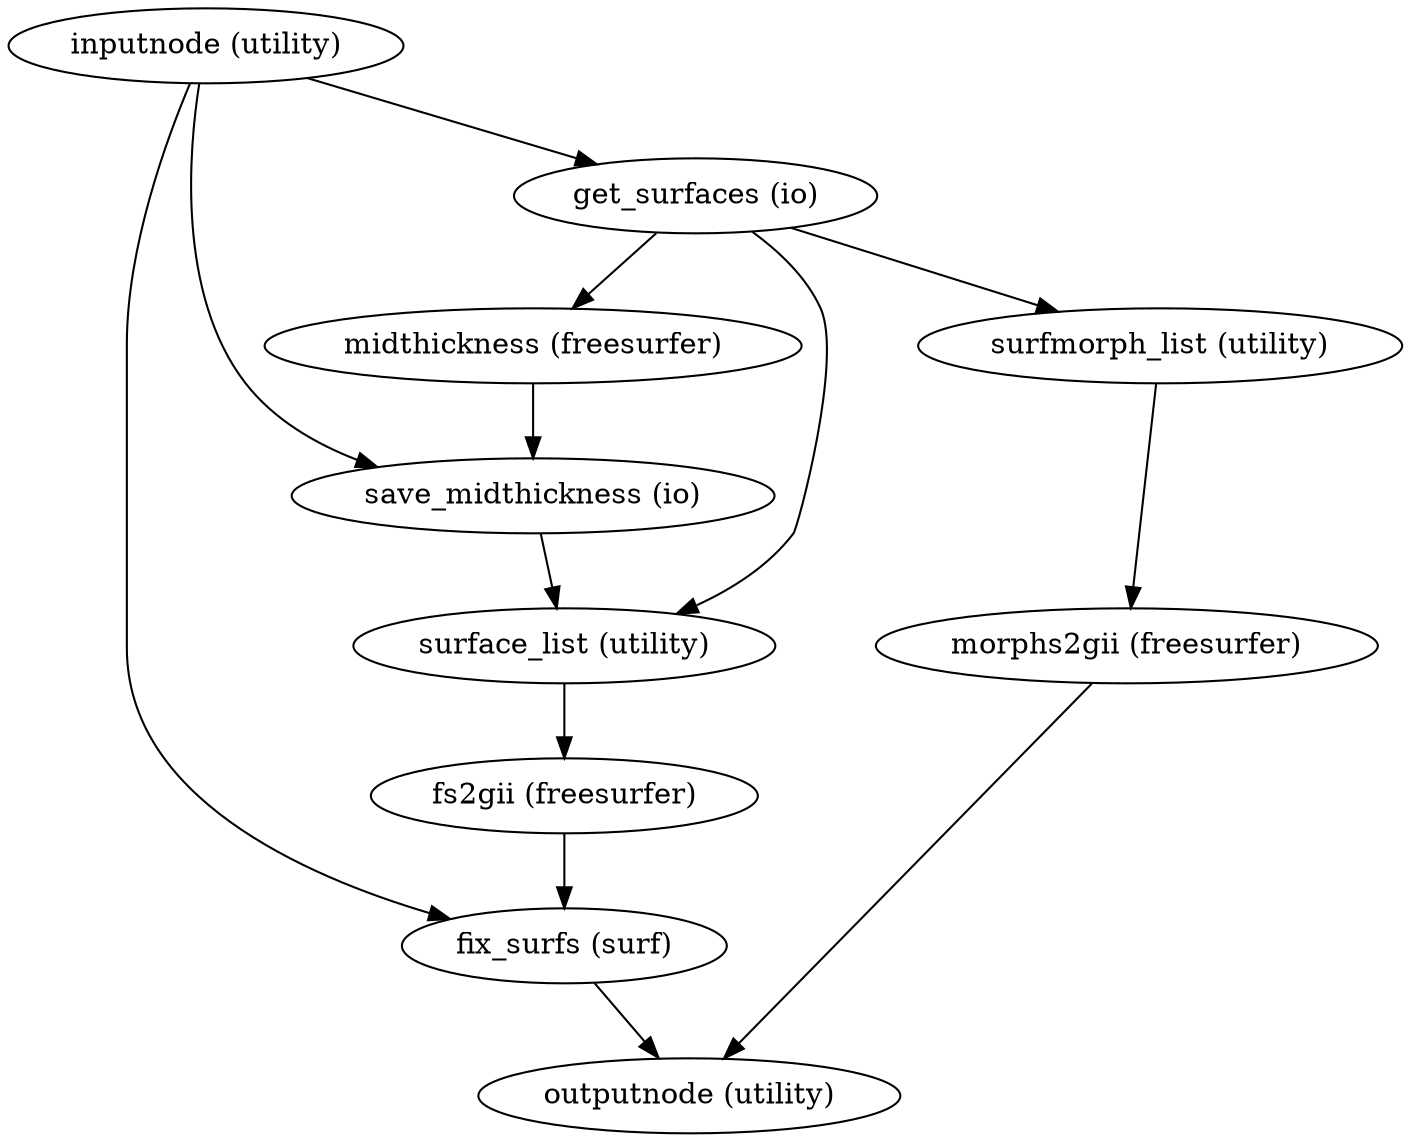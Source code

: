 strict digraph  {
"inputnode (utility)";
"get_surfaces (io)";
"save_midthickness (io)";
"fix_surfs (surf)";
"midthickness (freesurfer)";
"surface_list (utility)";
"surfmorph_list (utility)";
"fs2gii (freesurfer)";
"outputnode (utility)";
"morphs2gii (freesurfer)";
"inputnode (utility)" -> "get_surfaces (io)";
"inputnode (utility)" -> "save_midthickness (io)";
"inputnode (utility)" -> "fix_surfs (surf)";
"get_surfaces (io)" -> "midthickness (freesurfer)";
"get_surfaces (io)" -> "surface_list (utility)";
"get_surfaces (io)" -> "surfmorph_list (utility)";
"save_midthickness (io)" -> "surface_list (utility)";
"fix_surfs (surf)" -> "outputnode (utility)";
"midthickness (freesurfer)" -> "save_midthickness (io)";
"surface_list (utility)" -> "fs2gii (freesurfer)";
"surfmorph_list (utility)" -> "morphs2gii (freesurfer)";
"fs2gii (freesurfer)" -> "fix_surfs (surf)";
"morphs2gii (freesurfer)" -> "outputnode (utility)";
}
